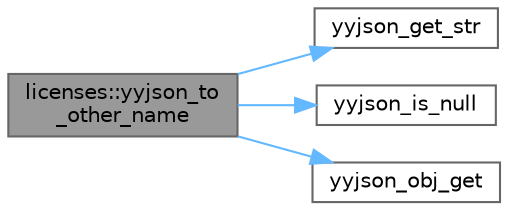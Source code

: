 digraph "licenses::yyjson_to_other_name"
{
 // LATEX_PDF_SIZE
  bgcolor="transparent";
  edge [fontname=Helvetica,fontsize=10,labelfontname=Helvetica,labelfontsize=10];
  node [fontname=Helvetica,fontsize=10,shape=box,height=0.2,width=0.4];
  rankdir="LR";
  Node1 [id="Node000001",label="licenses::yyjson_to\l_other_name",height=0.2,width=0.4,color="gray40", fillcolor="grey60", style="filled", fontcolor="black",tooltip=" "];
  Node1 -> Node2 [id="edge1_Node000001_Node000002",color="steelblue1",style="solid",tooltip=" "];
  Node2 [id="Node000002",label="yyjson_get_str",height=0.2,width=0.4,color="grey40", fillcolor="white", style="filled",URL="$yyjson_8h.html#a986e994db00b2749e000af0a4331454c",tooltip=" "];
  Node1 -> Node3 [id="edge2_Node000001_Node000003",color="steelblue1",style="solid",tooltip=" "];
  Node3 [id="Node000003",label="yyjson_is_null",height=0.2,width=0.4,color="grey40", fillcolor="white", style="filled",URL="$yyjson_8h.html#a81cc3185457d7fd86f3818319d7efe18",tooltip=" "];
  Node1 -> Node4 [id="edge3_Node000001_Node000004",color="steelblue1",style="solid",tooltip=" "];
  Node4 [id="Node000004",label="yyjson_obj_get",height=0.2,width=0.4,color="grey40", fillcolor="white", style="filled",URL="$yyjson_8h.html#a1e8a4dea2e9e9248acde14c664ab702b",tooltip=" "];
}
